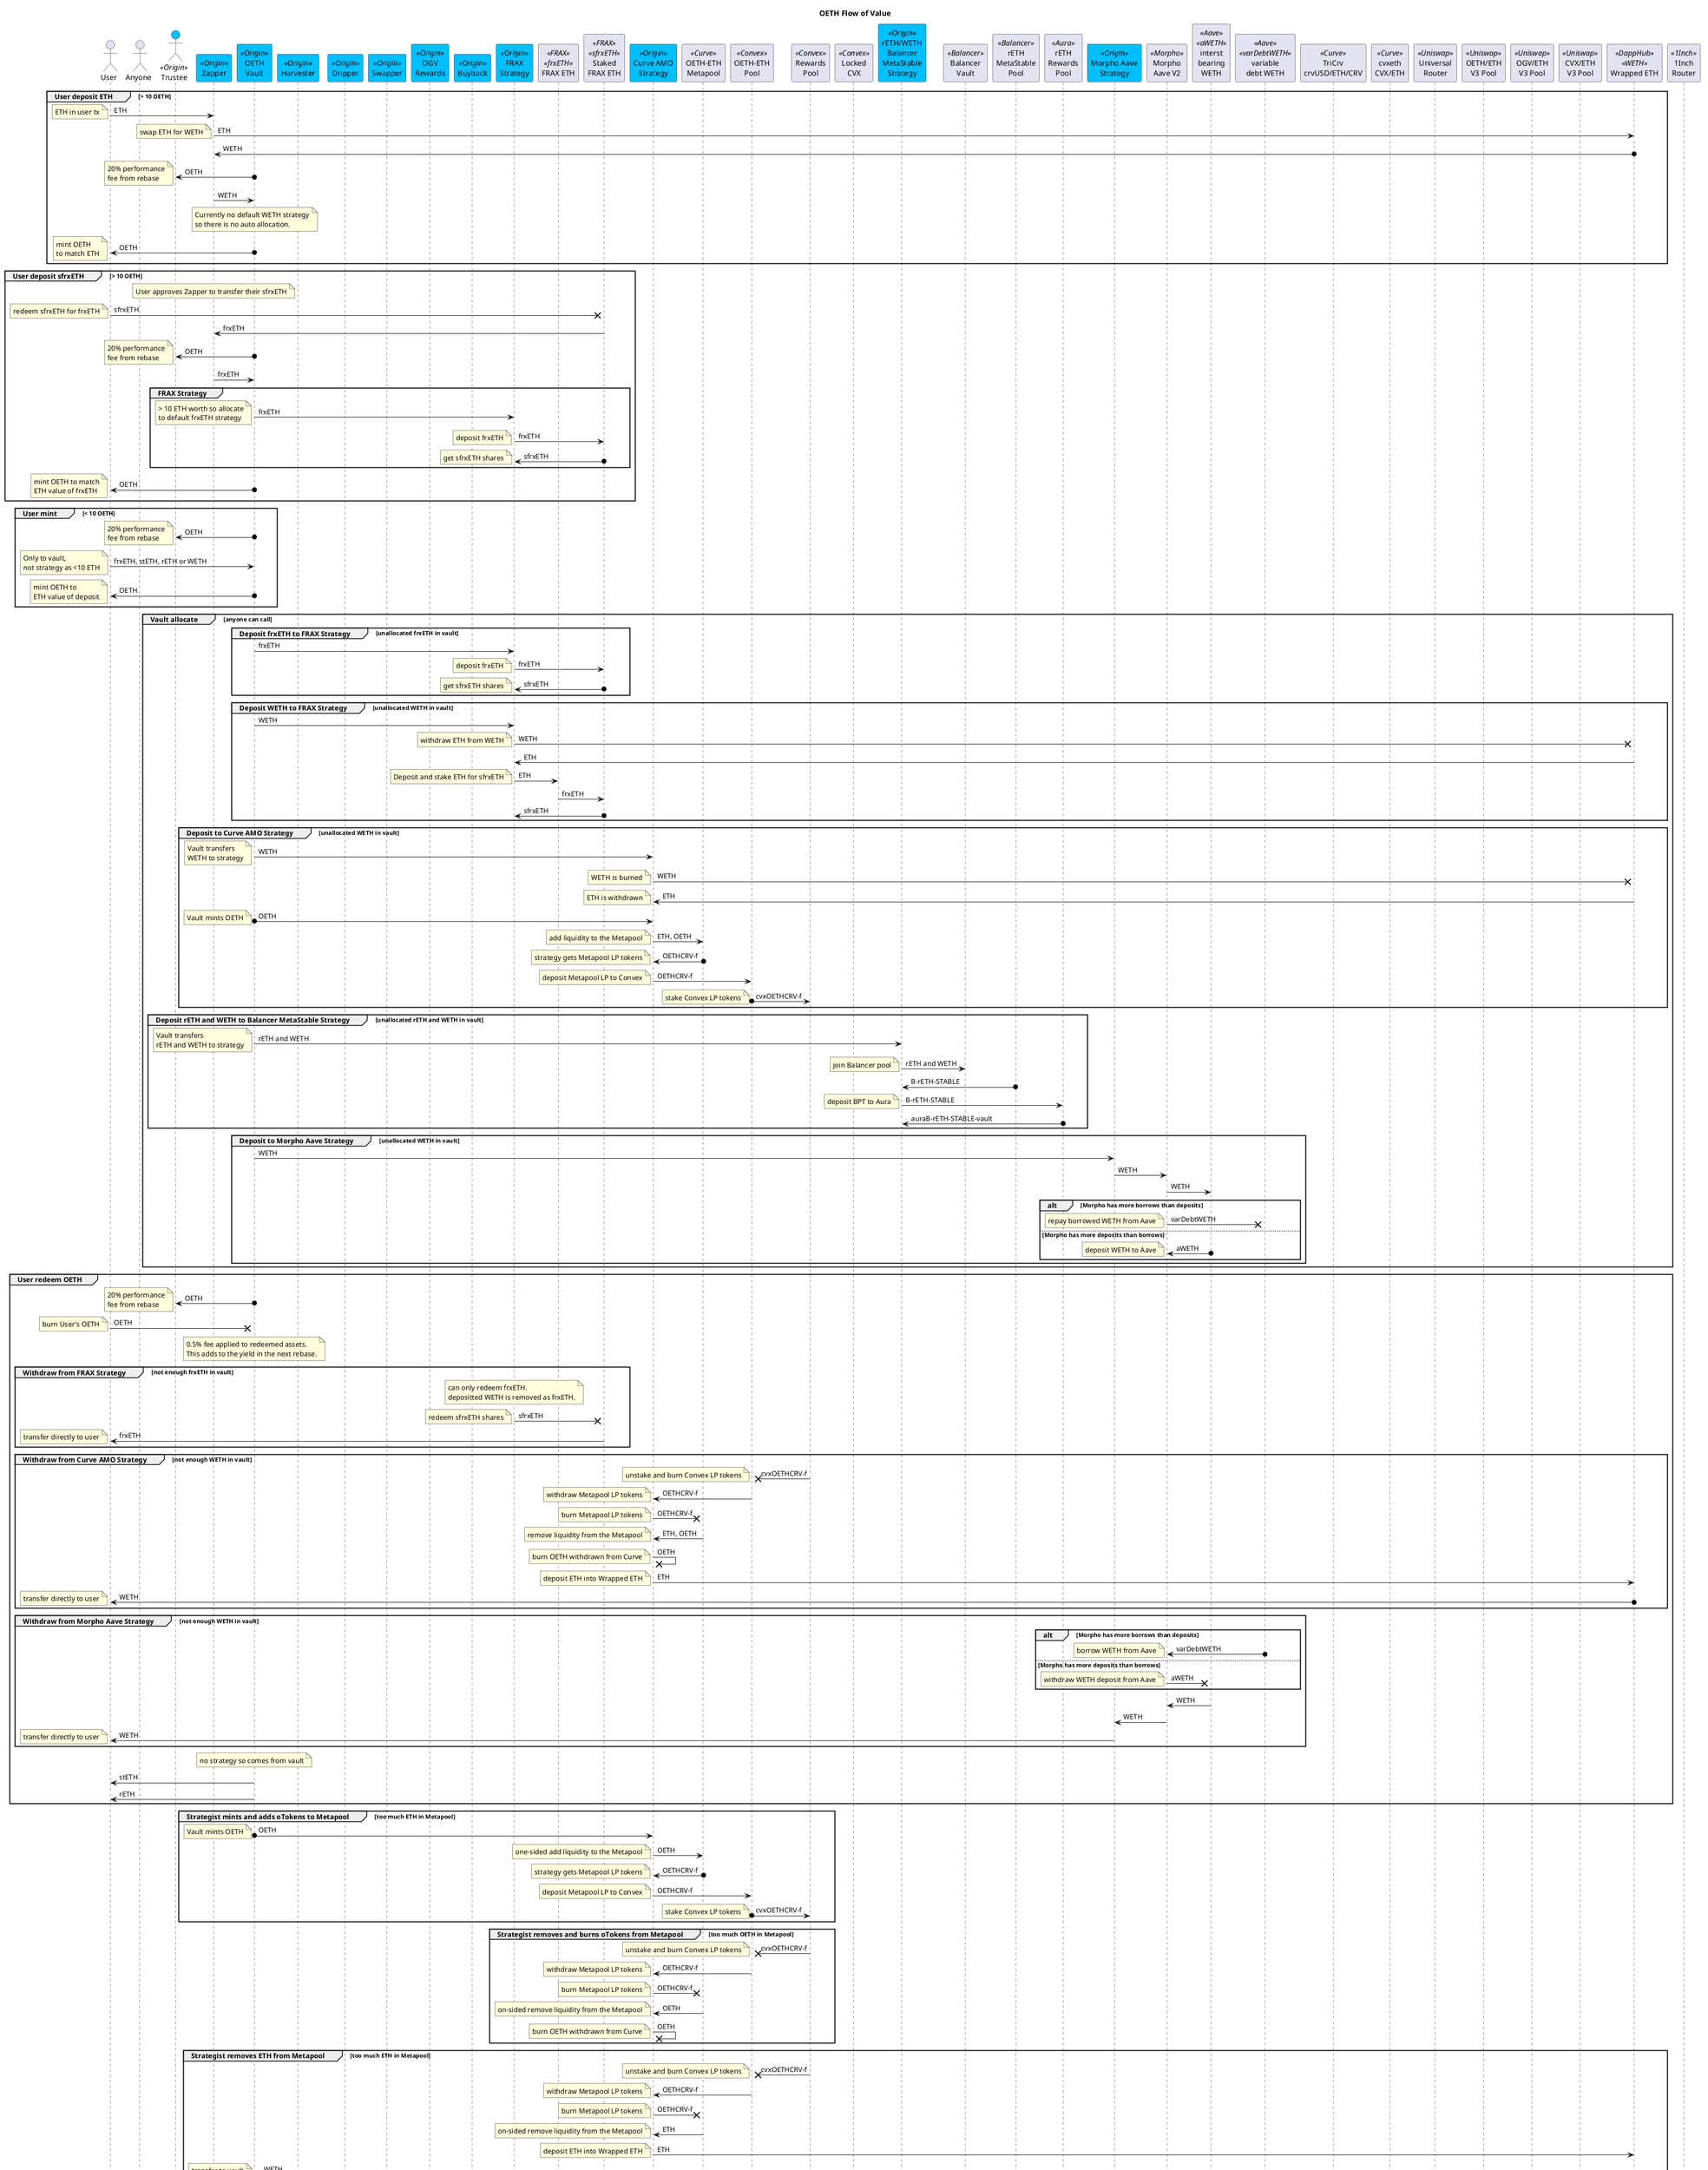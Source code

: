 @startuml

title "OETH Flow of Value"

actor "User" as user
actor "Anyone" as anyone
actor "Trustee" as trust <<Origin>> #DeepSkyBlue
participant "Zapper" as zap <<Origin>> #DeepSkyBlue
participant "OETH\nVault" as vault <<Origin>> #DeepSkyBlue
participant "Harvester" as harv <<Origin>> #DeepSkyBlue
participant "Dripper" as drip <<Origin>> #DeepSkyBlue
participant "Swapper" as swapper <<Origin>> #DeepSkyBlue
participant "OGV\nRewards" as ogvRewards <<Origin>> #DeepSkyBlue
participant "Buyback" as buyBack <<Origin>> #DeepSkyBlue

participant "FRAX\nStrategy" as frxStrat <<Origin>> #DeepSkyBlue
participant "FRAX ETH" as frxETH <<FRAX>><<frxETH>>
participant "Staked\nFRAX ETH" as sfrxETH <<FRAX>><<sfrxETH>>

participant "Curve AMO\nStrategy" as crvStrat <<Origin>> #DeepSkyBlue
participant "OETH-ETH\nMetapool" as oethCrv <<Curve>>
participant "OETH-ETH\nPool" as oethCvx <<Convex>>
participant "Rewards\nPool" as cvxRewards <<Convex>>
participant "Locked\nCVX" as icvx <<Convex>>

participant "rETH/WETH\nBalancer\nMetaStable\nStrategy" as balMetaStrat <<Origin>> #DeepSkyBlue
participant "Balancer\nVault" as balVault <<Balancer>>
participant "rETH\nMetaStable\nPool" as balMetaPool <<Balancer>>
participant "rETH\nRewards\nPool" as auraRewards <<Aura>>

participant "Morpho Aave\nStrategy" as morphAaveStrat <<Origin>> #DeepSkyBlue
participant "Morpho\nAave V2" as morpho <<Morpho>>
participant "interst\nbearing\nWETH" as aweth <<Aave>><<aWETH>>
participant "variable\ndebt WETH" as vdweth <<Aave>><<varDebtWETH>>

participant "TriCrv\ncrvUSD/ETH/CRV" as triCrv <<Curve>>
participant "cvxeth\nCVX/ETH" as cvxeth <<Curve>>
participant "Universal\nRouter" as uniRouter <<Uniswap>>
participant "OETH/ETH\nV3 Pool" as uniOeth <<Uniswap>>
participant "OGV/ETH\nV3 Pool" as uniOgv <<Uniswap>>
participant "CVX/ETH\nV3 Pool" as uniCvx <<Uniswap>>

participant "Wrapped ETH" as weth <<DappHub>><<WETH>>

participant "1Inch\nRouter" as 1r <<1Inch>>

' Deposit ETH via Zapper
group User deposit ETH [> 10 OETH]
user -> zap : ETH
note left : ETH in user tx

zap -> weth : ETH
note left : swap ETH for WETH
weth o-> zap : WETH

vault o-> trust : OETH
note left : 20% performance\nfee from rebase

zap -> vault : WETH

note over vault : Currently no default WETH strategy\nso there is no auto allocation.

vault o-> user : OETH
note left : mint OETH\nto match ETH
end

' Deposit sfrxETH via Zapper
group User deposit sfrxETH [> 10 OETH]
note over zap : User approves Zapper to transfer their sfrxETH

user -x sfrxETH : sfrxETH
note left : redeem sfrxETH for frxETH
sfrxETH -> zap : frxETH

vault o-> trust : OETH
note left : 20% performance\nfee from rebase

zap -> vault : frxETH

group FRAX Strategy
vault -> frxStrat : frxETH
note left: > 10 ETH worth so allocate\nto default frxETH strategy
frxStrat -> sfrxETH : frxETH
note left : deposit frxETH
sfrxETH o-> frxStrat : sfrxETH
note left : get sfrxETH shares
end 

vault o-> user : OETH
note left : mint OETH to match\nETH value of frxETH
end


' Mint
group User mint [< 10 OETH]
vault o-> trust : OETH
note left : 20% performance\nfee from rebase

user -> vault : frxETH, stETH, rETH or WETH
note left: Only to vault,\nnot strategy as <10 ETH
vault o-> user : OETH
note left : mint OETH to\nETH value of deposit
end

' Allocate
group Vault allocate [anyone can call]

' FRAX Strategy for frxETH
group Deposit frxETH to FRAX Strategy [unallocated frxETH in vault]
vault -> frxStrat : frxETH
frxStrat -> sfrxETH : frxETH
note left : deposit frxETH
sfrxETH o-> frxStrat : sfrxETH
note left : get sfrxETH shares
end

' FRAX Strategy for WETH
group Deposit WETH to FRAX Strategy [unallocated WETH in vault]
vault -> frxStrat : WETH
frxStrat -x weth : WETH
note left : withdraw ETH from WETH
weth -> frxStrat : ETH
frxStrat -> frxETH : ETH
note left : Deposit and stake ETH for sfrxETH
frxETH -> sfrxETH : frxETH
sfrxETH o-> frxStrat : sfrxETH
end

' Curve AMO Strategy
group Deposit to Curve AMO Strategy [unallocated WETH in vault]
vault -> crvStrat : WETH
note left : Vault transfers\nWETH to strategy
crvStrat -x weth : WETH
note left : WETH is burned
weth -> crvStrat : ETH
note left : ETH is withdrawn

vault o-> crvStrat : OETH
note left : Vault mints OETH
crvStrat -> oethCrv : ETH, OETH
note left : add liquidity to the Metapool
oethCrv o-> crvStrat : OETHCRV-f
note left: strategy gets Metapool LP tokens

crvStrat -> oethCvx : OETHCRV-f
note left : deposit Metapool LP to Convex
oethCvx o-> cvxRewards : cvxOETHCRV-f
note left : stake Convex LP tokens
end

' Balancer MetaPool Strategy
group Deposit rETH and WETH to Balancer MetaStable Strategy [unallocated rETH and WETH in vault]
vault -> balMetaStrat : rETH and WETH
note left : Vault transfers\nrETH and WETH to strategy
balMetaStrat -> balVault : rETH and WETH
note left : join Balancer pool
balMetaPool o-> balMetaStrat : B-rETH-STABLE
balMetaStrat -> auraRewards : B-rETH-STABLE
note left : deposit BPT to Aura
auraRewards o-> balMetaStrat : auraB-rETH-STABLE-vault

end

' Morpho Aave Strategy
group Deposit to Morpho Aave Strategy [unallocated WETH in vault]
vault -> morphAaveStrat : WETH
morphAaveStrat -> morpho : WETH
morpho -> aweth : WETH

alt Morpho has more borrows than deposits
morpho -x vdweth : varDebtWETH
note left : repay borrowed WETH from Aave
else Morpho has more deposits than borrows
aweth o-> morpho  : aWETH
note left : deposit WETH to Aave
end
end

end


' Redeem
group User redeem OETH
vault o-> trust : OETH
note left : 20% performance\nfee from rebase

user -x vault : OETH
note left : burn User's OETH

note over vault : 0.5% fee applied to redeemed assets.\nThis adds to the yield in the next rebase.

' FRAX Strategy
group Withdraw from FRAX Strategy [not enough frxETH in vault]
note over frxStrat
can only redeem frxETH.
depositted WETH is removed as frxETH.
end note
frxStrat -x sfrxETH : sfrxETH
note left : redeem sfrxETH shares
sfrxETH -> user : frxETH
note left : transfer directly to user
' sfrxETH -> vault : frxETH
' note left : transfer to vault
end

' Curve AMO Strategy
group Withdraw from Curve AMO Strategy [not enough WETH in vault]
cvxRewards -x oethCvx : cvxOETHCRV-f
note left : unstake and burn Convex LP tokens
oethCvx -> crvStrat : OETHCRV-f
note left : withdraw Metapool LP tokens

crvStrat -x oethCrv : OETHCRV-f
note left : burn Metapool LP tokens
oethCrv -> crvStrat : ETH, OETH
note left : remove liquidity from the Metapool

crvStrat -x crvStrat : OETH
note left : burn OETH withdrawn from Curve

crvStrat -> weth : ETH
note left : deposit ETH into Wrapped ETH
weth o-> user : WETH
note left : transfer directly to user
' weth o-> vault : WETH
' note left : transfer to vault
end

' Morpho Aave Strategy
group Withdraw from Morpho Aave Strategy [not enough WETH in vault]
alt Morpho has more borrows than deposits
vdweth o-> morpho : varDebtWETH
note left : borrow WETH from Aave
else Morpho has more deposits than borrows
morpho -x aweth : aWETH
note left : withdraw WETH deposit from Aave
end
aweth -> morpho : WETH
morpho -> morphAaveStrat : WETH
' morphAaveStrat -> vault : WETH
morphAaveStrat -> user : WETH
note left : transfer directly to user
end

note over vault : no strategy so comes from vault
vault -> user : stETH
vault -> user : rETH
end

' Curve AMO Strategy - mint and add oTokens
group Strategist mints and adds oTokens to Metapool [too much ETH in Metapool]
vault o-> crvStrat : OETH
note left : Vault mints OETH
crvStrat -> oethCrv : OETH
note left : one-sided add liquidity to the Metapool
oethCrv o-> crvStrat : OETHCRV-f
note left: strategy gets Metapool LP tokens

crvStrat -> oethCvx : OETHCRV-f
note left : deposit Metapool LP to Convex
oethCvx o-> cvxRewards : cvxOETHCRV-f
note left : stake Convex LP tokens
end

' Curve AMO Strategy - remove and burn OETH
group Strategist removes and burns oTokens from Metapool [too much OETH in Metapool]
cvxRewards -x oethCvx : cvxOETHCRV-f
note left : unstake and burn Convex LP tokens
oethCvx -> crvStrat : OETHCRV-f
note left : withdraw Metapool LP tokens

crvStrat -x oethCrv : OETHCRV-f
note left : burn Metapool LP tokens
oethCrv -> crvStrat : OETH
note left : on-sided remove liquidity from the Metapool

crvStrat -x crvStrat : OETH
note left : burn OETH withdrawn from Curve
end

' Curve AMO Strategy - remove ETH
group Strategist removes ETH from Metapool [too much ETH in Metapool]
cvxRewards -x oethCvx : cvxOETHCRV-f
note left : unstake and burn Convex LP tokens
oethCvx -> crvStrat : OETHCRV-f
note left : withdraw Metapool LP tokens

crvStrat -x oethCrv : OETHCRV-f
note left : burn Metapool LP tokens
oethCrv -> crvStrat : ETH
note left : on-sided remove liquidity from the Metapool

crvStrat -> weth : ETH
note left : deposit ETH into Wrapped ETH
weth o-> vault : WETH
note left : transfer to vault
end

' Harvest and swap Convex AMO
group Harvest and swap Convex AMO rewards [can be called by anyone]

cvxRewards -> crvStrat : CVX & CRV
note left : collect Convex rewards
crvStrat -> harv : CVX & CRV
note left : transfer rewards to Harvester

harv -> cvxeth : CVX
note left : exchange CVX for ETH\nmax 2,500 CVX
cvxeth -> weth : ETH
note left : withdraw ETH from Wrapped ETH
weth o-> cvxeth : WETH
cvxeth -> harv : WETH
harv -> drip : 98% WETH
note left : 98% of WETH to Dripper
harv -> anyone : 2% WETH
note left : 2% of WETH\nto Harvest caller

harv -> triCrv : CRV
note left : exchange CRV for WETH\nmax 4,000 CRV
triCrv -> weth : ETH
note left : withdraw ETH from Wrapped ETH
weth o-> triCrv : WETH
triCrv -> harv : WETH
harv -> drip : 98% WETH
note left : 98% of WETH to Dripper
harv -> anyone : 2% WETH
note left : 2% of WETH\nto Harvest caller
end

' Harvest and swap Balancer
group Harvest and swap Balancer rewards [can be called by anyone]

balMetaPool -> balMetaStrat : BAL
note left : collect Balancer rewards
auraRewards  -> balMetaStrat : AURA
note left : collect Aura rewards
balMetaStrat -> harv : BAL & AURA
note left : transfer rewards to Harvester
harv -> balVault : BAL
note left : swap BAL for WETH\nmax 1,000 BAL
balVault -> harv : WETH
harv -> drip : WETH
note left : 98% of WETH to Dripper
harv -> anyone : WETH
note left : 2% of WETH\nto Harvest caller
harv -> balVault : AURA
note left : swap AURA for WETH\nmax 4,000 BAL
balVault -> harv : WETH
harv -> drip : WETH
note left : 98% of WETH to Dripper
harv -> anyone : WETH
note left : 2% of WETH\nto Harvest caller

end

' Collect and Rebase
group Collect and Rebase [can be called by anyone]

drip -> vault : WETH
note left : stream harvested WETH\nto Vault over 14 days

group Rebase [increase in underlying assets]
vault o-> vault : 80% OETH
note left : 80% of rebased\nto OETH holders

vault o-> trust : 20% OETH
note left : 20% of rebase\nto trustee as\nperformance fee
end 
end

group Trustee OETH rewards

group OGV buyback for OGV stakers
trust -> uniRouter : OETH
uniRouter -> uniOeth : 50% OETH
note left : swap 50% OETH for WETH\nusing OETH/WETH V3 pool
uniOeth -> uniOgv : WETH
note left : swap WETH for OGV\nusing OGV/WETH V3 pool
uniOgv -> ogvRewards : OGV
note left : transfer OGV\nto Staking Rewards
end

group CVX buyback and locking for increased Convex rewards
uniRouter -> uniOeth : 50% OETH
note left : swap 50% OETH for WETH\nusing OETH/WETH V3 pool
uniOeth -> uniRouter : WETH
uniRouter -> uniCvx : WETH
note left : swap WETH for CVX\nusing CVX/WETH V3 pool
uniCvx -> buyBack : CVX
buyBack -> icvx : CVX
note left : lock CVX for\nveCVX voting power
end

end

' Swap vault collateral assets
group Trustee swaps collateral assets [WETH for rETH]
vault -> swapper : WETH
note left : swap WETH for rETH
swapper -> 1r : WETH
1r -> vault : rETH
end

@enduml
